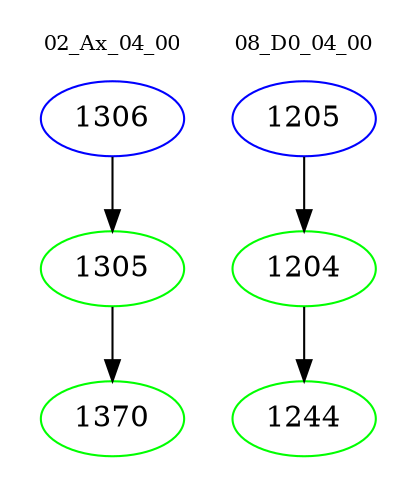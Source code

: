 digraph{
subgraph cluster_0 {
color = white
label = "02_Ax_04_00";
fontsize=10;
T0_1306 [label="1306", color="blue"]
T0_1306 -> T0_1305 [color="black"]
T0_1305 [label="1305", color="green"]
T0_1305 -> T0_1370 [color="black"]
T0_1370 [label="1370", color="green"]
}
subgraph cluster_1 {
color = white
label = "08_D0_04_00";
fontsize=10;
T1_1205 [label="1205", color="blue"]
T1_1205 -> T1_1204 [color="black"]
T1_1204 [label="1204", color="green"]
T1_1204 -> T1_1244 [color="black"]
T1_1244 [label="1244", color="green"]
}
}
